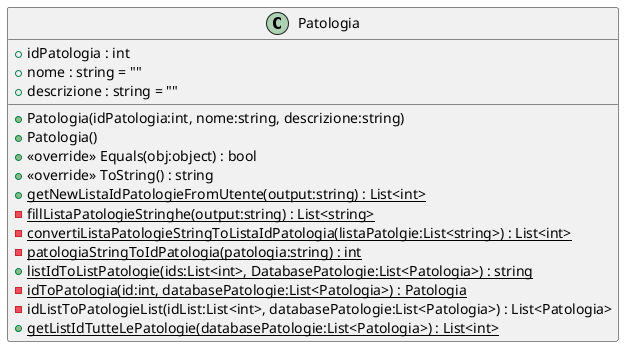 @startuml
class Patologia {
    + idPatologia : int
    + nome : string = ""
    + descrizione : string = ""
    + Patologia(idPatologia:int, nome:string, descrizione:string)
    + Patologia()
    + <<override>> Equals(obj:object) : bool
    + <<override>> ToString() : string
    + {static} getNewListaIdPatologieFromUtente(output:string) : List<int>
    - {static} fillListaPatologieStringhe(output:string) : List<string>
    - {static} convertiListaPatologieStringToListaIdPatologia(listaPatolgie:List<string>) : List<int>
    - {static} patologiaStringToIdPatologia(patologia:string) : int
    + {static} listIdToListPatologie(ids:List<int>, DatabasePatologie:List<Patologia>) : string
    - {static} idToPatologia(id:int, databasePatologie:List<Patologia>) : Patologia
    - idListToPatologieList(idList:List<int>, databasePatologie:List<Patologia>) : List<Patologia>
    + {static} getListIdTutteLePatologie(databasePatologie:List<Patologia>) : List<int>
}
@enduml
